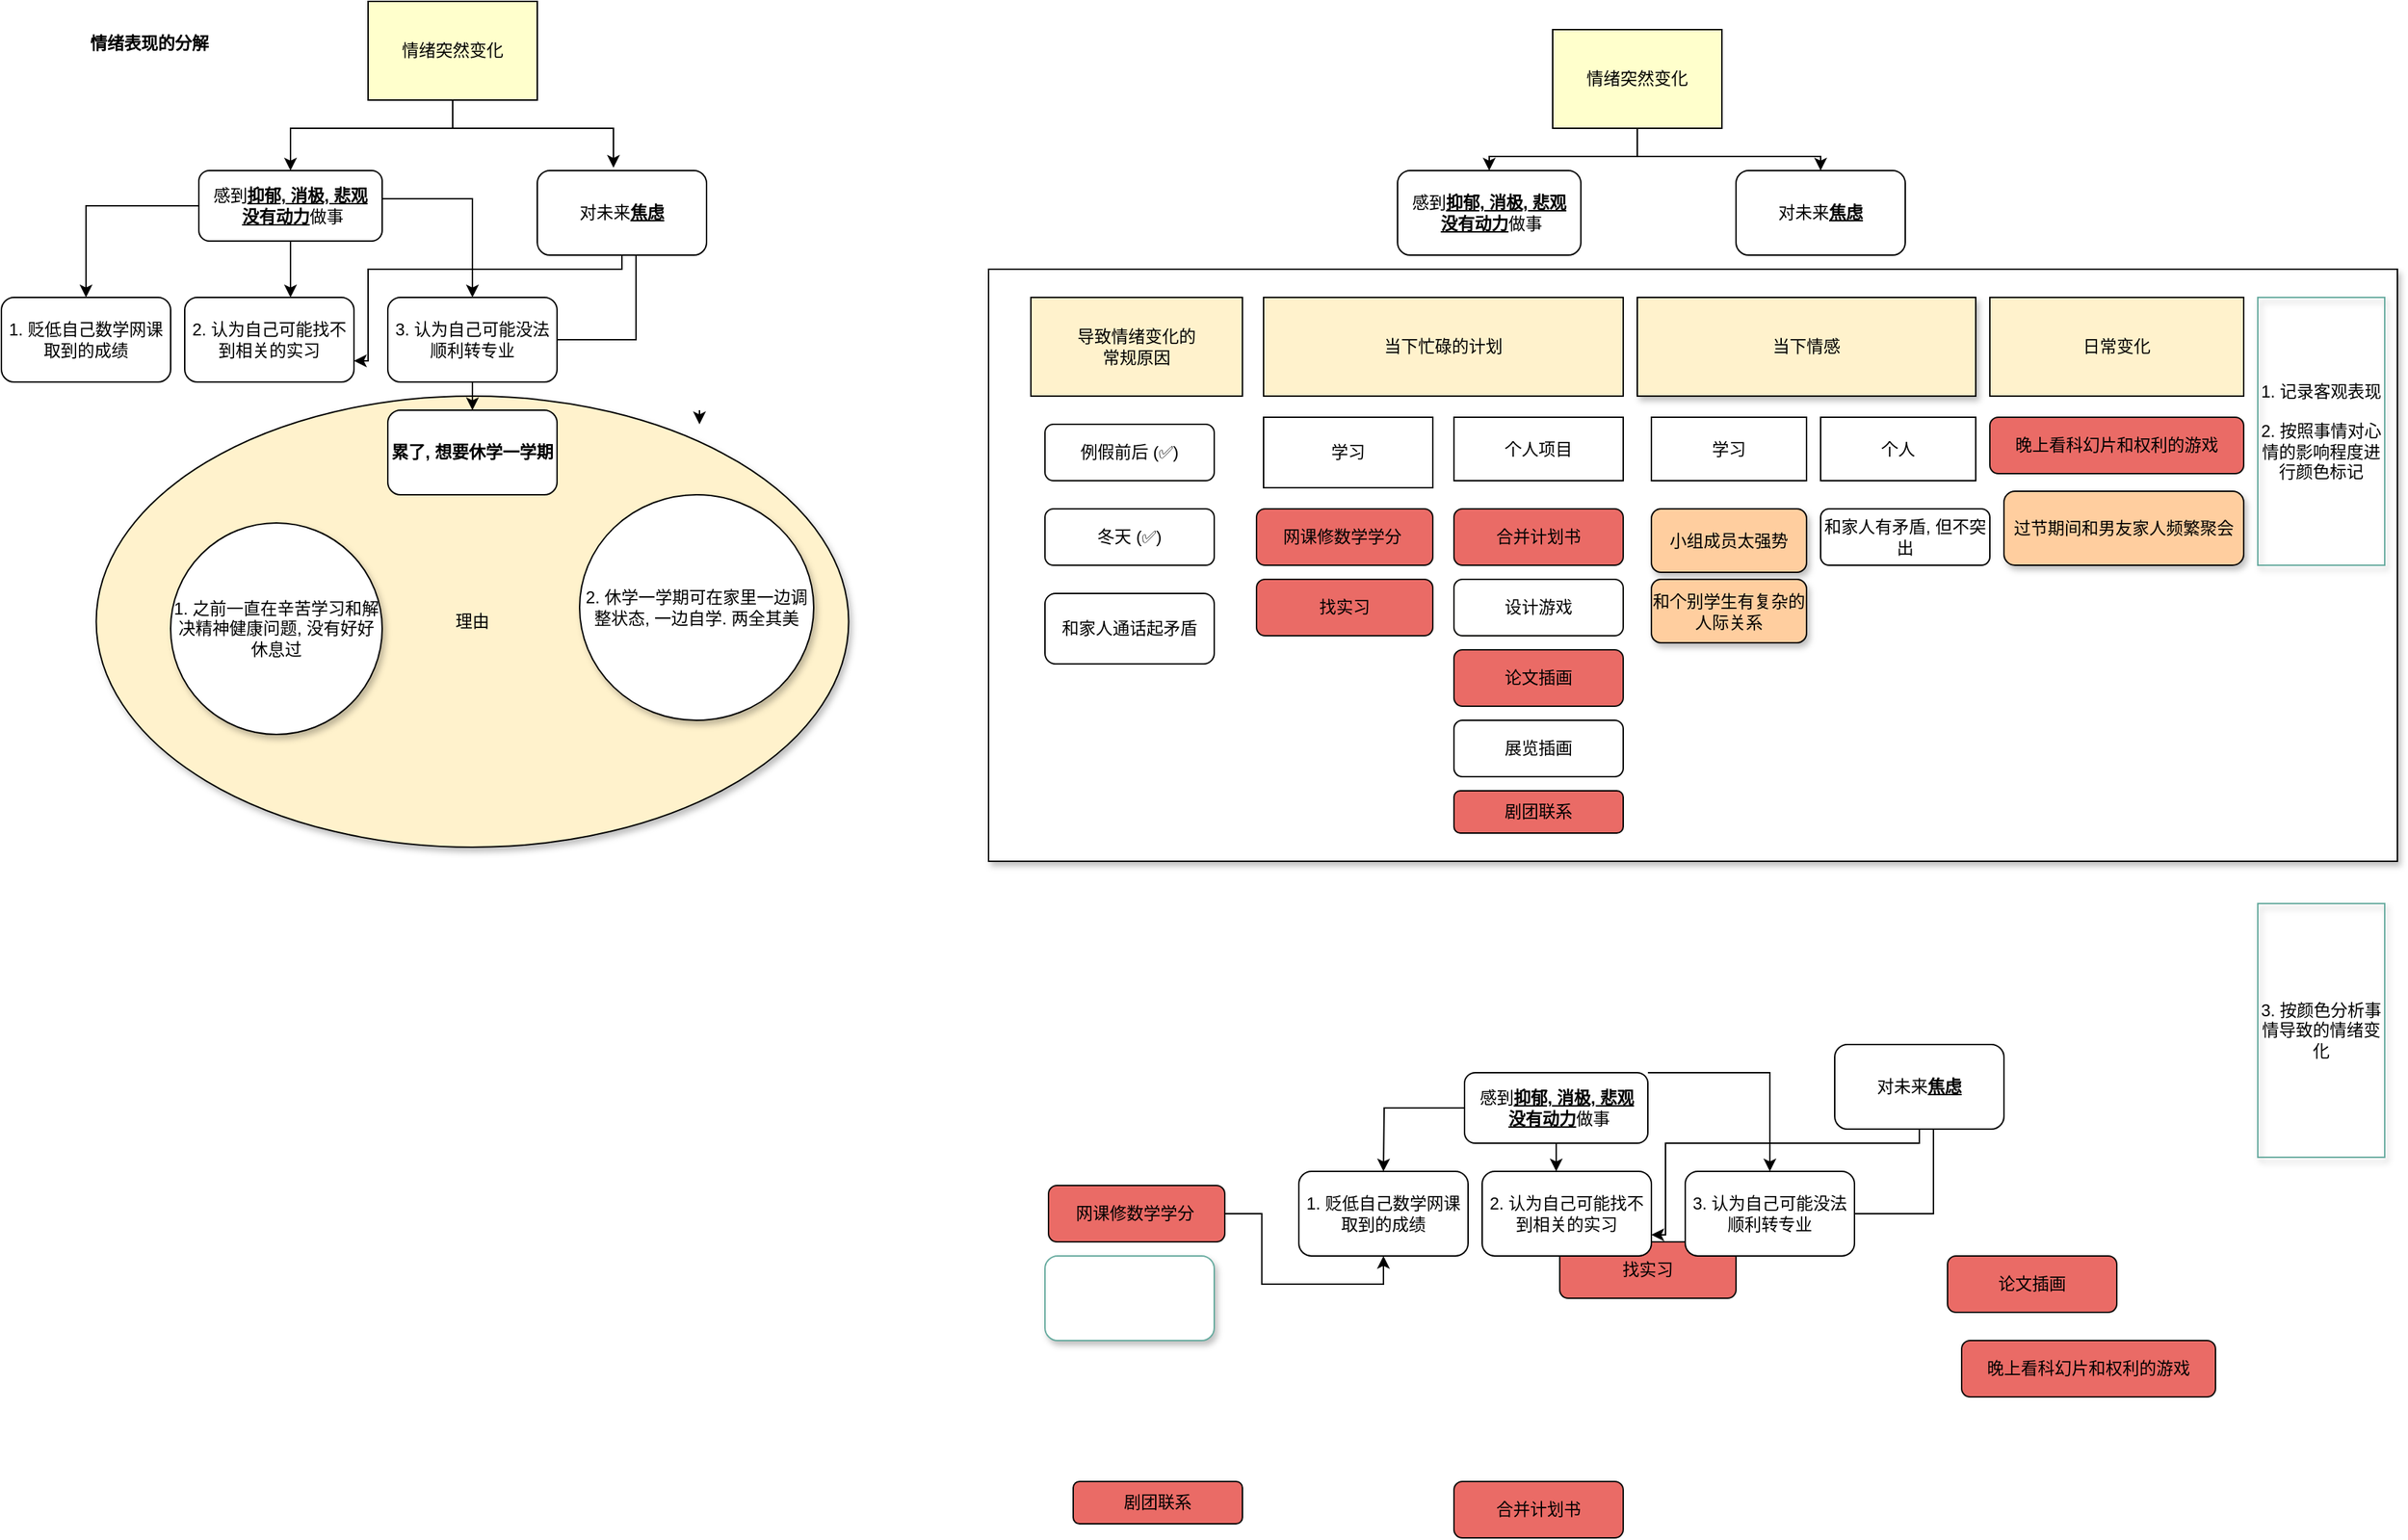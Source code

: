 <mxfile version="14.1.1" type="github">
  <diagram id="m_h8cTUxoRTylpWV9Ulv" name="Page-1">
    <mxGraphModel dx="1186" dy="614" grid="1" gridSize="10" guides="1" tooltips="1" connect="1" arrows="1" fold="1" page="1" pageScale="1" pageWidth="827" pageHeight="1169" math="0" shadow="0">
      <root>
        <mxCell id="0" />
        <mxCell id="1" parent="0" />
        <mxCell id="WZqOZiryEhmWD19L1aOe-80" value="" style="rounded=0;whiteSpace=wrap;html=1;shadow=1;strokeColor=#000000;fillColor=#FFFFFF;" vertex="1" parent="1">
          <mxGeometry x="780" y="210" width="999" height="420" as="geometry" />
        </mxCell>
        <mxCell id="WZqOZiryEhmWD19L1aOe-74" value="理由" style="ellipse;whiteSpace=wrap;html=1;shadow=1;strokeColor=#000000;fillColor=#FFF2CC;" vertex="1" parent="1">
          <mxGeometry x="147.25" y="300" width="533.5" height="320" as="geometry" />
        </mxCell>
        <mxCell id="WZqOZiryEhmWD19L1aOe-5" style="edgeStyle=orthogonalEdgeStyle;rounded=0;orthogonalLoop=1;jettySize=auto;html=1;entryX=0.5;entryY=0;entryDx=0;entryDy=0;" edge="1" parent="1" source="WZqOZiryEhmWD19L1aOe-1" target="WZqOZiryEhmWD19L1aOe-2">
          <mxGeometry relative="1" as="geometry">
            <Array as="points">
              <mxPoint x="400" y="110" />
              <mxPoint x="285" y="110" />
            </Array>
          </mxGeometry>
        </mxCell>
        <mxCell id="WZqOZiryEhmWD19L1aOe-6" style="edgeStyle=orthogonalEdgeStyle;rounded=0;orthogonalLoop=1;jettySize=auto;html=1;entryX=0.45;entryY=-0.033;entryDx=0;entryDy=0;entryPerimeter=0;" edge="1" parent="1" source="WZqOZiryEhmWD19L1aOe-1" target="WZqOZiryEhmWD19L1aOe-3">
          <mxGeometry relative="1" as="geometry">
            <Array as="points">
              <mxPoint x="400" y="110" />
              <mxPoint x="514" y="110" />
            </Array>
          </mxGeometry>
        </mxCell>
        <mxCell id="WZqOZiryEhmWD19L1aOe-1" value="情绪突然变化" style="rounded=0;whiteSpace=wrap;html=1;fillColor=#FFFFCC;" vertex="1" parent="1">
          <mxGeometry x="340" y="20" width="120" height="70" as="geometry" />
        </mxCell>
        <mxCell id="WZqOZiryEhmWD19L1aOe-59" style="edgeStyle=orthogonalEdgeStyle;rounded=0;orthogonalLoop=1;jettySize=auto;html=1;entryX=0.5;entryY=0;entryDx=0;entryDy=0;" edge="1" parent="1" source="WZqOZiryEhmWD19L1aOe-2" target="WZqOZiryEhmWD19L1aOe-58">
          <mxGeometry relative="1" as="geometry" />
        </mxCell>
        <mxCell id="WZqOZiryEhmWD19L1aOe-61" value="" style="edgeStyle=orthogonalEdgeStyle;rounded=0;orthogonalLoop=1;jettySize=auto;html=1;" edge="1" parent="1" source="WZqOZiryEhmWD19L1aOe-2" target="WZqOZiryEhmWD19L1aOe-60">
          <mxGeometry relative="1" as="geometry">
            <Array as="points">
              <mxPoint x="285" y="230" />
              <mxPoint x="285" y="230" />
            </Array>
          </mxGeometry>
        </mxCell>
        <mxCell id="WZqOZiryEhmWD19L1aOe-66" style="edgeStyle=orthogonalEdgeStyle;rounded=0;orthogonalLoop=1;jettySize=auto;html=1;" edge="1" parent="1" source="WZqOZiryEhmWD19L1aOe-2" target="WZqOZiryEhmWD19L1aOe-62">
          <mxGeometry relative="1" as="geometry">
            <Array as="points">
              <mxPoint x="414" y="160" />
            </Array>
          </mxGeometry>
        </mxCell>
        <mxCell id="WZqOZiryEhmWD19L1aOe-2" value="感到&lt;b&gt;&lt;u&gt;抑郁, 消极, 悲观&lt;/u&gt;&lt;/b&gt;&lt;br&gt;&amp;nbsp;&lt;b&gt;&lt;u&gt;没有动力&lt;/u&gt;&lt;/b&gt;做事" style="rounded=1;whiteSpace=wrap;html=1;" vertex="1" parent="1">
          <mxGeometry x="220" y="140" width="130" height="50" as="geometry" />
        </mxCell>
        <mxCell id="WZqOZiryEhmWD19L1aOe-67" style="edgeStyle=orthogonalEdgeStyle;rounded=0;orthogonalLoop=1;jettySize=auto;html=1;entryX=0.5;entryY=0;entryDx=0;entryDy=0;" edge="1" parent="1" source="WZqOZiryEhmWD19L1aOe-3" target="WZqOZiryEhmWD19L1aOe-62">
          <mxGeometry relative="1" as="geometry">
            <Array as="points">
              <mxPoint x="530" y="260" />
              <mxPoint x="414" y="260" />
            </Array>
          </mxGeometry>
        </mxCell>
        <mxCell id="WZqOZiryEhmWD19L1aOe-73" style="edgeStyle=orthogonalEdgeStyle;rounded=0;orthogonalLoop=1;jettySize=auto;html=1;entryX=1;entryY=0.75;entryDx=0;entryDy=0;" edge="1" parent="1" source="WZqOZiryEhmWD19L1aOe-3" target="WZqOZiryEhmWD19L1aOe-60">
          <mxGeometry relative="1" as="geometry">
            <Array as="points">
              <mxPoint x="520" y="210" />
              <mxPoint x="340" y="210" />
              <mxPoint x="340" y="275" />
            </Array>
          </mxGeometry>
        </mxCell>
        <mxCell id="WZqOZiryEhmWD19L1aOe-3" value="对未来&lt;b&gt;&lt;u&gt;焦虑&lt;/u&gt;&lt;/b&gt;" style="rounded=1;whiteSpace=wrap;html=1;" vertex="1" parent="1">
          <mxGeometry x="460" y="140" width="120" height="60" as="geometry" />
        </mxCell>
        <mxCell id="WZqOZiryEhmWD19L1aOe-4" value="&lt;b&gt;累了, 想要休学一学期&lt;/b&gt;" style="rounded=1;whiteSpace=wrap;html=1;" vertex="1" parent="1">
          <mxGeometry x="354" y="310" width="120" height="60" as="geometry" />
        </mxCell>
        <mxCell id="WZqOZiryEhmWD19L1aOe-9" value="&lt;b&gt;情绪表现的分解&lt;/b&gt;" style="text;html=1;strokeColor=none;fillColor=none;align=center;verticalAlign=middle;whiteSpace=wrap;rounded=0;" vertex="1" parent="1">
          <mxGeometry x="130" y="30" width="110" height="40" as="geometry" />
        </mxCell>
        <mxCell id="WZqOZiryEhmWD19L1aOe-25" style="edgeStyle=orthogonalEdgeStyle;rounded=0;orthogonalLoop=1;jettySize=auto;html=1;" edge="1" parent="1" source="WZqOZiryEhmWD19L1aOe-21" target="WZqOZiryEhmWD19L1aOe-22">
          <mxGeometry relative="1" as="geometry">
            <Array as="points">
              <mxPoint x="1240" y="130" />
              <mxPoint x="1135" y="130" />
            </Array>
          </mxGeometry>
        </mxCell>
        <mxCell id="WZqOZiryEhmWD19L1aOe-26" style="edgeStyle=orthogonalEdgeStyle;rounded=0;orthogonalLoop=1;jettySize=auto;html=1;" edge="1" parent="1" source="WZqOZiryEhmWD19L1aOe-21">
          <mxGeometry relative="1" as="geometry">
            <mxPoint x="1370" y="140" as="targetPoint" />
            <Array as="points">
              <mxPoint x="1240" y="130" />
              <mxPoint x="1370" y="130" />
            </Array>
          </mxGeometry>
        </mxCell>
        <mxCell id="WZqOZiryEhmWD19L1aOe-21" value="情绪突然变化" style="rounded=0;whiteSpace=wrap;html=1;fillColor=#FFFFCC;" vertex="1" parent="1">
          <mxGeometry x="1180" y="40" width="120" height="70" as="geometry" />
        </mxCell>
        <mxCell id="WZqOZiryEhmWD19L1aOe-22" value="感到&lt;b&gt;&lt;u&gt;抑郁, 消极, 悲观&lt;/u&gt;&lt;/b&gt;&lt;br&gt;&amp;nbsp;&lt;b&gt;&lt;u&gt;没有动力&lt;/u&gt;&lt;/b&gt;做事" style="rounded=1;whiteSpace=wrap;html=1;" vertex="1" parent="1">
          <mxGeometry x="1070" y="140" width="130" height="60" as="geometry" />
        </mxCell>
        <mxCell id="WZqOZiryEhmWD19L1aOe-23" value="对未来&lt;b&gt;&lt;u&gt;焦虑&lt;/u&gt;&lt;/b&gt;" style="rounded=1;whiteSpace=wrap;html=1;" vertex="1" parent="1">
          <mxGeometry x="1310" y="140" width="120" height="60" as="geometry" />
        </mxCell>
        <mxCell id="WZqOZiryEhmWD19L1aOe-27" value="导致情绪变化的&lt;br&gt;常规原因" style="rounded=0;whiteSpace=wrap;html=1;strokeColor=#0A0A08;fillColor=#FFF2CC;" vertex="1" parent="1">
          <mxGeometry x="810" y="230" width="150" height="70" as="geometry" />
        </mxCell>
        <mxCell id="WZqOZiryEhmWD19L1aOe-28" value="例假前后 (✅)" style="rounded=1;whiteSpace=wrap;html=1;strokeColor=#0A0A08;fillColor=#FFFFFF;" vertex="1" parent="1">
          <mxGeometry x="820" y="320" width="120" height="40" as="geometry" />
        </mxCell>
        <mxCell id="WZqOZiryEhmWD19L1aOe-29" value="冬天 (✅)" style="rounded=1;whiteSpace=wrap;html=1;strokeColor=#0A0A08;fillColor=#FFFFFF;" vertex="1" parent="1">
          <mxGeometry x="820" y="380" width="120" height="40" as="geometry" />
        </mxCell>
        <mxCell id="WZqOZiryEhmWD19L1aOe-30" value="当下忙碌的计划" style="rounded=0;whiteSpace=wrap;html=1;strokeColor=#0A0A08;fillColor=#FFF2CC;" vertex="1" parent="1">
          <mxGeometry x="975" y="230" width="255" height="70" as="geometry" />
        </mxCell>
        <mxCell id="WZqOZiryEhmWD19L1aOe-31" value="和家人通话起矛盾" style="rounded=1;whiteSpace=wrap;html=1;strokeColor=#000000;fillColor=#FFFFFF;" vertex="1" parent="1">
          <mxGeometry x="820" y="440" width="120" height="50" as="geometry" />
        </mxCell>
        <mxCell id="WZqOZiryEhmWD19L1aOe-32" value="网课修数学学分&amp;nbsp;" style="rounded=1;whiteSpace=wrap;html=1;strokeColor=#0A0A08;fillColor=#EA6B66;" vertex="1" parent="1">
          <mxGeometry x="970" y="380" width="125" height="40" as="geometry" />
        </mxCell>
        <mxCell id="WZqOZiryEhmWD19L1aOe-33" value="合并计划书" style="rounded=1;whiteSpace=wrap;html=1;strokeColor=#0A0A08;fillColor=#EA6B66;" vertex="1" parent="1">
          <mxGeometry x="1110" y="380" width="120" height="40" as="geometry" />
        </mxCell>
        <mxCell id="WZqOZiryEhmWD19L1aOe-34" value="设计游戏" style="rounded=1;whiteSpace=wrap;html=1;strokeColor=#0A0A08;fillColor=#FFFFFF;" vertex="1" parent="1">
          <mxGeometry x="1110" y="430" width="120" height="40" as="geometry" />
        </mxCell>
        <mxCell id="WZqOZiryEhmWD19L1aOe-36" value="找实习" style="rounded=1;whiteSpace=wrap;html=1;strokeColor=#0A0A08;fillColor=#EA6B66;" vertex="1" parent="1">
          <mxGeometry x="970" y="430" width="125" height="40" as="geometry" />
        </mxCell>
        <mxCell id="WZqOZiryEhmWD19L1aOe-39" value="论文插画" style="rounded=1;whiteSpace=wrap;html=1;strokeColor=#0A0A08;fillColor=#EA6B66;" vertex="1" parent="1">
          <mxGeometry x="1110" y="480" width="120" height="40" as="geometry" />
        </mxCell>
        <mxCell id="WZqOZiryEhmWD19L1aOe-40" value="展览插画" style="rounded=1;whiteSpace=wrap;html=1;strokeColor=#000000;fillColor=#FFFFFF;" vertex="1" parent="1">
          <mxGeometry x="1110" y="530" width="120" height="40" as="geometry" />
        </mxCell>
        <mxCell id="WZqOZiryEhmWD19L1aOe-41" value="剧团联系" style="rounded=1;whiteSpace=wrap;html=1;strokeColor=#000000;fillColor=#EA6B66;" vertex="1" parent="1">
          <mxGeometry x="1110" y="580" width="120" height="30" as="geometry" />
        </mxCell>
        <mxCell id="WZqOZiryEhmWD19L1aOe-43" value="学习" style="rounded=0;whiteSpace=wrap;html=1;strokeColor=#000000;fillColor=#FFFFFF;" vertex="1" parent="1">
          <mxGeometry x="975" y="315" width="120" height="50" as="geometry" />
        </mxCell>
        <mxCell id="WZqOZiryEhmWD19L1aOe-44" value="个人项目" style="rounded=0;whiteSpace=wrap;html=1;strokeColor=#000000;fillColor=#FFFFFF;" vertex="1" parent="1">
          <mxGeometry x="1110" y="315" width="120" height="45" as="geometry" />
        </mxCell>
        <mxCell id="WZqOZiryEhmWD19L1aOe-46" value="当下情感" style="rounded=0;whiteSpace=wrap;html=1;shadow=1;strokeColor=#000000;fillColor=#FFF2CC;" vertex="1" parent="1">
          <mxGeometry x="1240" y="230" width="240" height="70" as="geometry" />
        </mxCell>
        <mxCell id="WZqOZiryEhmWD19L1aOe-49" value="小组成员太强势" style="rounded=1;whiteSpace=wrap;html=1;shadow=1;strokeColor=#000000;fillColor=#FFCE9F;" vertex="1" parent="1">
          <mxGeometry x="1250" y="380" width="110" height="45" as="geometry" />
        </mxCell>
        <mxCell id="WZqOZiryEhmWD19L1aOe-50" value="学习" style="rounded=0;whiteSpace=wrap;html=1;strokeColor=#000000;fillColor=#FFFFFF;" vertex="1" parent="1">
          <mxGeometry x="1250" y="315" width="110" height="45" as="geometry" />
        </mxCell>
        <mxCell id="WZqOZiryEhmWD19L1aOe-51" value="个人" style="rounded=0;whiteSpace=wrap;html=1;strokeColor=#000000;fillColor=#FFFFFF;" vertex="1" parent="1">
          <mxGeometry x="1370" y="315" width="110" height="45" as="geometry" />
        </mxCell>
        <mxCell id="WZqOZiryEhmWD19L1aOe-52" value="过节期间和男友家人频繁聚会" style="rounded=1;whiteSpace=wrap;html=1;shadow=1;strokeColor=#000000;fillColor=#FFCE9F;" vertex="1" parent="1">
          <mxGeometry x="1500" y="367.5" width="170" height="52.5" as="geometry" />
        </mxCell>
        <mxCell id="WZqOZiryEhmWD19L1aOe-53" value="和个别学生有复杂的人际关系" style="rounded=1;whiteSpace=wrap;html=1;shadow=1;strokeColor=#000000;fillColor=#FFCE9F;" vertex="1" parent="1">
          <mxGeometry x="1250" y="430" width="110" height="45" as="geometry" />
        </mxCell>
        <mxCell id="WZqOZiryEhmWD19L1aOe-54" value="日常变化" style="rounded=0;whiteSpace=wrap;html=1;strokeColor=#0A0A08;fillColor=#FFF2CC;" vertex="1" parent="1">
          <mxGeometry x="1490" y="230" width="180" height="70" as="geometry" />
        </mxCell>
        <mxCell id="WZqOZiryEhmWD19L1aOe-55" value="和家人有矛盾, 但不突出" style="rounded=1;whiteSpace=wrap;html=1;strokeColor=#000000;fillColor=#FFFFFF;" vertex="1" parent="1">
          <mxGeometry x="1370" y="380" width="120" height="40" as="geometry" />
        </mxCell>
        <mxCell id="WZqOZiryEhmWD19L1aOe-57" value="晚上看科幻片和权利的游戏" style="rounded=1;whiteSpace=wrap;html=1;strokeColor=#0A0A08;fillColor=#EA6B66;" vertex="1" parent="1">
          <mxGeometry x="1490" y="315" width="180" height="40" as="geometry" />
        </mxCell>
        <mxCell id="WZqOZiryEhmWD19L1aOe-58" value="1. 贬低自己数学网课取到的成绩" style="rounded=1;whiteSpace=wrap;html=1;" vertex="1" parent="1">
          <mxGeometry x="80" y="230" width="120" height="60" as="geometry" />
        </mxCell>
        <mxCell id="WZqOZiryEhmWD19L1aOe-60" value="2. 认为自己可能找不到相关的实习" style="rounded=1;whiteSpace=wrap;html=1;" vertex="1" parent="1">
          <mxGeometry x="210" y="230" width="120" height="60" as="geometry" />
        </mxCell>
        <mxCell id="WZqOZiryEhmWD19L1aOe-68" style="edgeStyle=orthogonalEdgeStyle;rounded=0;orthogonalLoop=1;jettySize=auto;html=1;entryX=0.5;entryY=0;entryDx=0;entryDy=0;" edge="1" parent="1" source="WZqOZiryEhmWD19L1aOe-62" target="WZqOZiryEhmWD19L1aOe-4">
          <mxGeometry relative="1" as="geometry" />
        </mxCell>
        <mxCell id="WZqOZiryEhmWD19L1aOe-62" value="3. 认为自己可能没法顺利转专业" style="rounded=1;whiteSpace=wrap;html=1;" vertex="1" parent="1">
          <mxGeometry x="354" y="230" width="120" height="60" as="geometry" />
        </mxCell>
        <mxCell id="WZqOZiryEhmWD19L1aOe-76" style="edgeStyle=orthogonalEdgeStyle;rounded=0;orthogonalLoop=1;jettySize=auto;html=1;" edge="1" parent="1">
          <mxGeometry relative="1" as="geometry">
            <mxPoint x="575" y="320" as="targetPoint" />
            <mxPoint x="575" y="310" as="sourcePoint" />
          </mxGeometry>
        </mxCell>
        <mxCell id="WZqOZiryEhmWD19L1aOe-75" value="1. 之前一直在辛苦学习和解决精神健康问题, 没有好好休息过" style="ellipse;whiteSpace=wrap;html=1;shadow=1;strokeColor=#000000;fillColor=#FFFFFF;" vertex="1" parent="1">
          <mxGeometry x="200" y="390" width="150" height="150" as="geometry" />
        </mxCell>
        <mxCell id="WZqOZiryEhmWD19L1aOe-78" value="2. 休学一学期可在家里一边调整状态, 一边自学. 两全其美" style="ellipse;whiteSpace=wrap;html=1;shadow=1;strokeColor=#000000;fillColor=#FFFFFF;" vertex="1" parent="1">
          <mxGeometry x="490" y="370" width="166" height="160" as="geometry" />
        </mxCell>
        <mxCell id="WZqOZiryEhmWD19L1aOe-81" value="1. 记录客观表现&lt;br&gt;&lt;br&gt;2. 按照事情对心情的影响程度进行颜色标记" style="text;html=1;strokeColor=#67AB9F;fillColor=none;align=center;verticalAlign=middle;whiteSpace=wrap;rounded=0;shadow=1;" vertex="1" parent="1">
          <mxGeometry x="1680" y="230" width="90" height="190" as="geometry" />
        </mxCell>
        <mxCell id="WZqOZiryEhmWD19L1aOe-84" value="3. 按颜色分析事情导致的情绪变化" style="text;html=1;strokeColor=#67AB9F;fillColor=none;align=center;verticalAlign=middle;whiteSpace=wrap;rounded=0;shadow=1;" vertex="1" parent="1">
          <mxGeometry x="1680" y="660" width="90" height="180" as="geometry" />
        </mxCell>
        <mxCell id="WZqOZiryEhmWD19L1aOe-102" style="edgeStyle=orthogonalEdgeStyle;rounded=0;orthogonalLoop=1;jettySize=auto;html=1;entryX=0.5;entryY=1;entryDx=0;entryDy=0;" edge="1" parent="1" source="WZqOZiryEhmWD19L1aOe-85" target="WZqOZiryEhmWD19L1aOe-100">
          <mxGeometry relative="1" as="geometry" />
        </mxCell>
        <mxCell id="WZqOZiryEhmWD19L1aOe-85" value="网课修数学学分&amp;nbsp;" style="rounded=1;whiteSpace=wrap;html=1;strokeColor=#0A0A08;fillColor=#EA6B66;" vertex="1" parent="1">
          <mxGeometry x="822.5" y="860" width="125" height="40" as="geometry" />
        </mxCell>
        <mxCell id="WZqOZiryEhmWD19L1aOe-86" value="合并计划书" style="rounded=1;whiteSpace=wrap;html=1;strokeColor=#0A0A08;fillColor=#EA6B66;" vertex="1" parent="1">
          <mxGeometry x="1110" y="1070" width="120" height="40" as="geometry" />
        </mxCell>
        <mxCell id="WZqOZiryEhmWD19L1aOe-87" value="找实习" style="rounded=1;whiteSpace=wrap;html=1;strokeColor=#0A0A08;fillColor=#EA6B66;" vertex="1" parent="1">
          <mxGeometry x="1185" y="900" width="125" height="40" as="geometry" />
        </mxCell>
        <mxCell id="WZqOZiryEhmWD19L1aOe-88" value="论文插画" style="rounded=1;whiteSpace=wrap;html=1;strokeColor=#0A0A08;fillColor=#EA6B66;" vertex="1" parent="1">
          <mxGeometry x="1460" y="910" width="120" height="40" as="geometry" />
        </mxCell>
        <mxCell id="WZqOZiryEhmWD19L1aOe-89" value="剧团联系" style="rounded=1;whiteSpace=wrap;html=1;strokeColor=#000000;fillColor=#EA6B66;" vertex="1" parent="1">
          <mxGeometry x="840" y="1070" width="120" height="30" as="geometry" />
        </mxCell>
        <mxCell id="WZqOZiryEhmWD19L1aOe-90" value="晚上看科幻片和权利的游戏" style="rounded=1;whiteSpace=wrap;html=1;strokeColor=#0A0A08;fillColor=#EA6B66;" vertex="1" parent="1">
          <mxGeometry x="1470" y="970" width="180" height="40" as="geometry" />
        </mxCell>
        <mxCell id="WZqOZiryEhmWD19L1aOe-91" style="edgeStyle=orthogonalEdgeStyle;rounded=0;orthogonalLoop=1;jettySize=auto;html=1;entryX=0.5;entryY=0;entryDx=0;entryDy=0;" edge="1" parent="1" source="WZqOZiryEhmWD19L1aOe-94">
          <mxGeometry relative="1" as="geometry">
            <mxPoint x="1060" y="850" as="targetPoint" />
          </mxGeometry>
        </mxCell>
        <mxCell id="WZqOZiryEhmWD19L1aOe-92" value="" style="edgeStyle=orthogonalEdgeStyle;rounded=0;orthogonalLoop=1;jettySize=auto;html=1;" edge="1" parent="1" source="WZqOZiryEhmWD19L1aOe-94" target="WZqOZiryEhmWD19L1aOe-98">
          <mxGeometry relative="1" as="geometry">
            <Array as="points">
              <mxPoint x="1205" y="850" />
              <mxPoint x="1205" y="850" />
            </Array>
          </mxGeometry>
        </mxCell>
        <mxCell id="WZqOZiryEhmWD19L1aOe-93" style="edgeStyle=orthogonalEdgeStyle;rounded=0;orthogonalLoop=1;jettySize=auto;html=1;" edge="1" parent="1" source="WZqOZiryEhmWD19L1aOe-94" target="WZqOZiryEhmWD19L1aOe-99">
          <mxGeometry relative="1" as="geometry">
            <Array as="points">
              <mxPoint x="1334" y="780" />
            </Array>
          </mxGeometry>
        </mxCell>
        <mxCell id="WZqOZiryEhmWD19L1aOe-94" value="感到&lt;b&gt;&lt;u&gt;抑郁, 消极, 悲观&lt;/u&gt;&lt;/b&gt;&lt;br&gt;&amp;nbsp;&lt;b&gt;&lt;u&gt;没有动力&lt;/u&gt;&lt;/b&gt;做事" style="rounded=1;whiteSpace=wrap;html=1;" vertex="1" parent="1">
          <mxGeometry x="1117.5" y="780" width="130" height="50" as="geometry" />
        </mxCell>
        <mxCell id="WZqOZiryEhmWD19L1aOe-95" style="edgeStyle=orthogonalEdgeStyle;rounded=0;orthogonalLoop=1;jettySize=auto;html=1;entryX=0.5;entryY=0;entryDx=0;entryDy=0;" edge="1" parent="1" source="WZqOZiryEhmWD19L1aOe-97" target="WZqOZiryEhmWD19L1aOe-99">
          <mxGeometry relative="1" as="geometry">
            <Array as="points">
              <mxPoint x="1450" y="880" />
              <mxPoint x="1334" y="880" />
            </Array>
          </mxGeometry>
        </mxCell>
        <mxCell id="WZqOZiryEhmWD19L1aOe-96" style="edgeStyle=orthogonalEdgeStyle;rounded=0;orthogonalLoop=1;jettySize=auto;html=1;entryX=1;entryY=0.75;entryDx=0;entryDy=0;" edge="1" parent="1" source="WZqOZiryEhmWD19L1aOe-97" target="WZqOZiryEhmWD19L1aOe-98">
          <mxGeometry relative="1" as="geometry">
            <Array as="points">
              <mxPoint x="1440" y="830" />
              <mxPoint x="1260" y="830" />
              <mxPoint x="1260" y="895" />
            </Array>
          </mxGeometry>
        </mxCell>
        <mxCell id="WZqOZiryEhmWD19L1aOe-97" value="对未来&lt;b&gt;&lt;u&gt;焦虑&lt;/u&gt;&lt;/b&gt;" style="rounded=1;whiteSpace=wrap;html=1;" vertex="1" parent="1">
          <mxGeometry x="1380" y="760" width="120" height="60" as="geometry" />
        </mxCell>
        <mxCell id="WZqOZiryEhmWD19L1aOe-98" value="2. 认为自己可能找不到相关的实习" style="rounded=1;whiteSpace=wrap;html=1;" vertex="1" parent="1">
          <mxGeometry x="1130" y="850" width="120" height="60" as="geometry" />
        </mxCell>
        <mxCell id="WZqOZiryEhmWD19L1aOe-99" value="3. 认为自己可能没法顺利转专业" style="rounded=1;whiteSpace=wrap;html=1;" vertex="1" parent="1">
          <mxGeometry x="1274" y="850" width="120" height="60" as="geometry" />
        </mxCell>
        <mxCell id="WZqOZiryEhmWD19L1aOe-100" value="1. 贬低自己数学网课取到的成绩" style="rounded=1;whiteSpace=wrap;html=1;" vertex="1" parent="1">
          <mxGeometry x="1000" y="850" width="120" height="60" as="geometry" />
        </mxCell>
        <mxCell id="WZqOZiryEhmWD19L1aOe-103" value="" style="rounded=1;whiteSpace=wrap;html=1;shadow=1;strokeColor=#67AB9F;fillColor=#FFFFFF;" vertex="1" parent="1">
          <mxGeometry x="820" y="910" width="120" height="60" as="geometry" />
        </mxCell>
      </root>
    </mxGraphModel>
  </diagram>
</mxfile>
